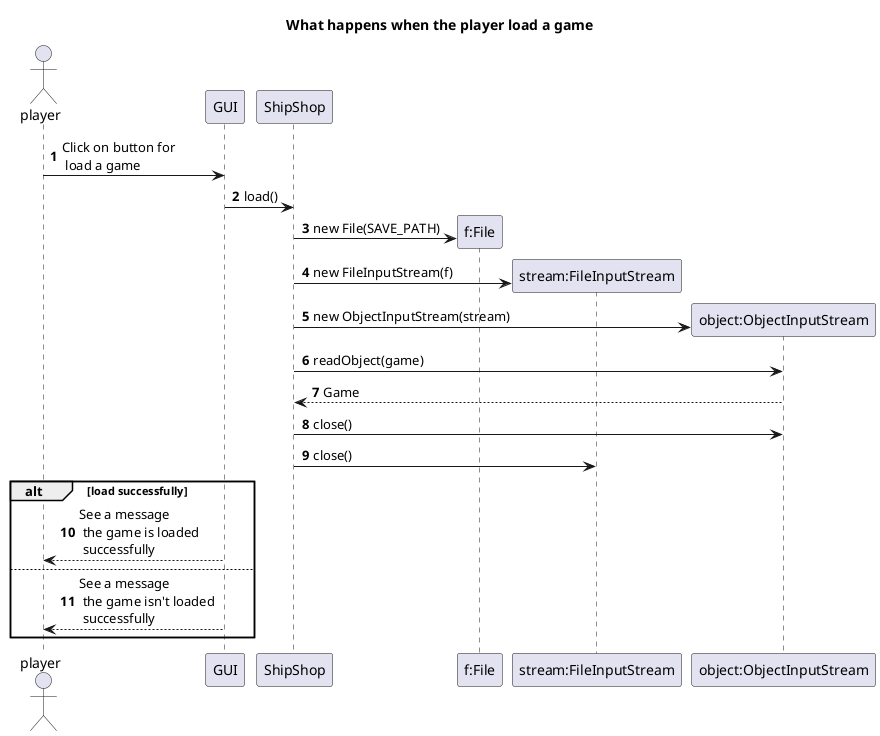 @startuml

title What happens when the player load a game

autonumber
actor player

player -> GUI: Click on button for \n load a game

GUI -> ShipShop: load()

create "f:File"
ShipShop -> "f:File" : new File(SAVE_PATH)

create "stream:FileInputStream"
ShipShop -> "stream:FileInputStream" : new FileInputStream(f)

create "object:ObjectInputStream"
ShipShop -> "object:ObjectInputStream" : new ObjectInputStream(stream)

ShipShop -> "object:ObjectInputStream": readObject(game)

"object:ObjectInputStream" --> ShipShop: Game

ShipShop -> "object:ObjectInputStream" : close()
ShipShop -> "stream:FileInputStream" : close()

alt load successfully
    GUI --> player: See a message \n the game is loaded \n successfully
else
    GUI --> player: See a message \n the game isn't loaded \n successfully
end

@enduml